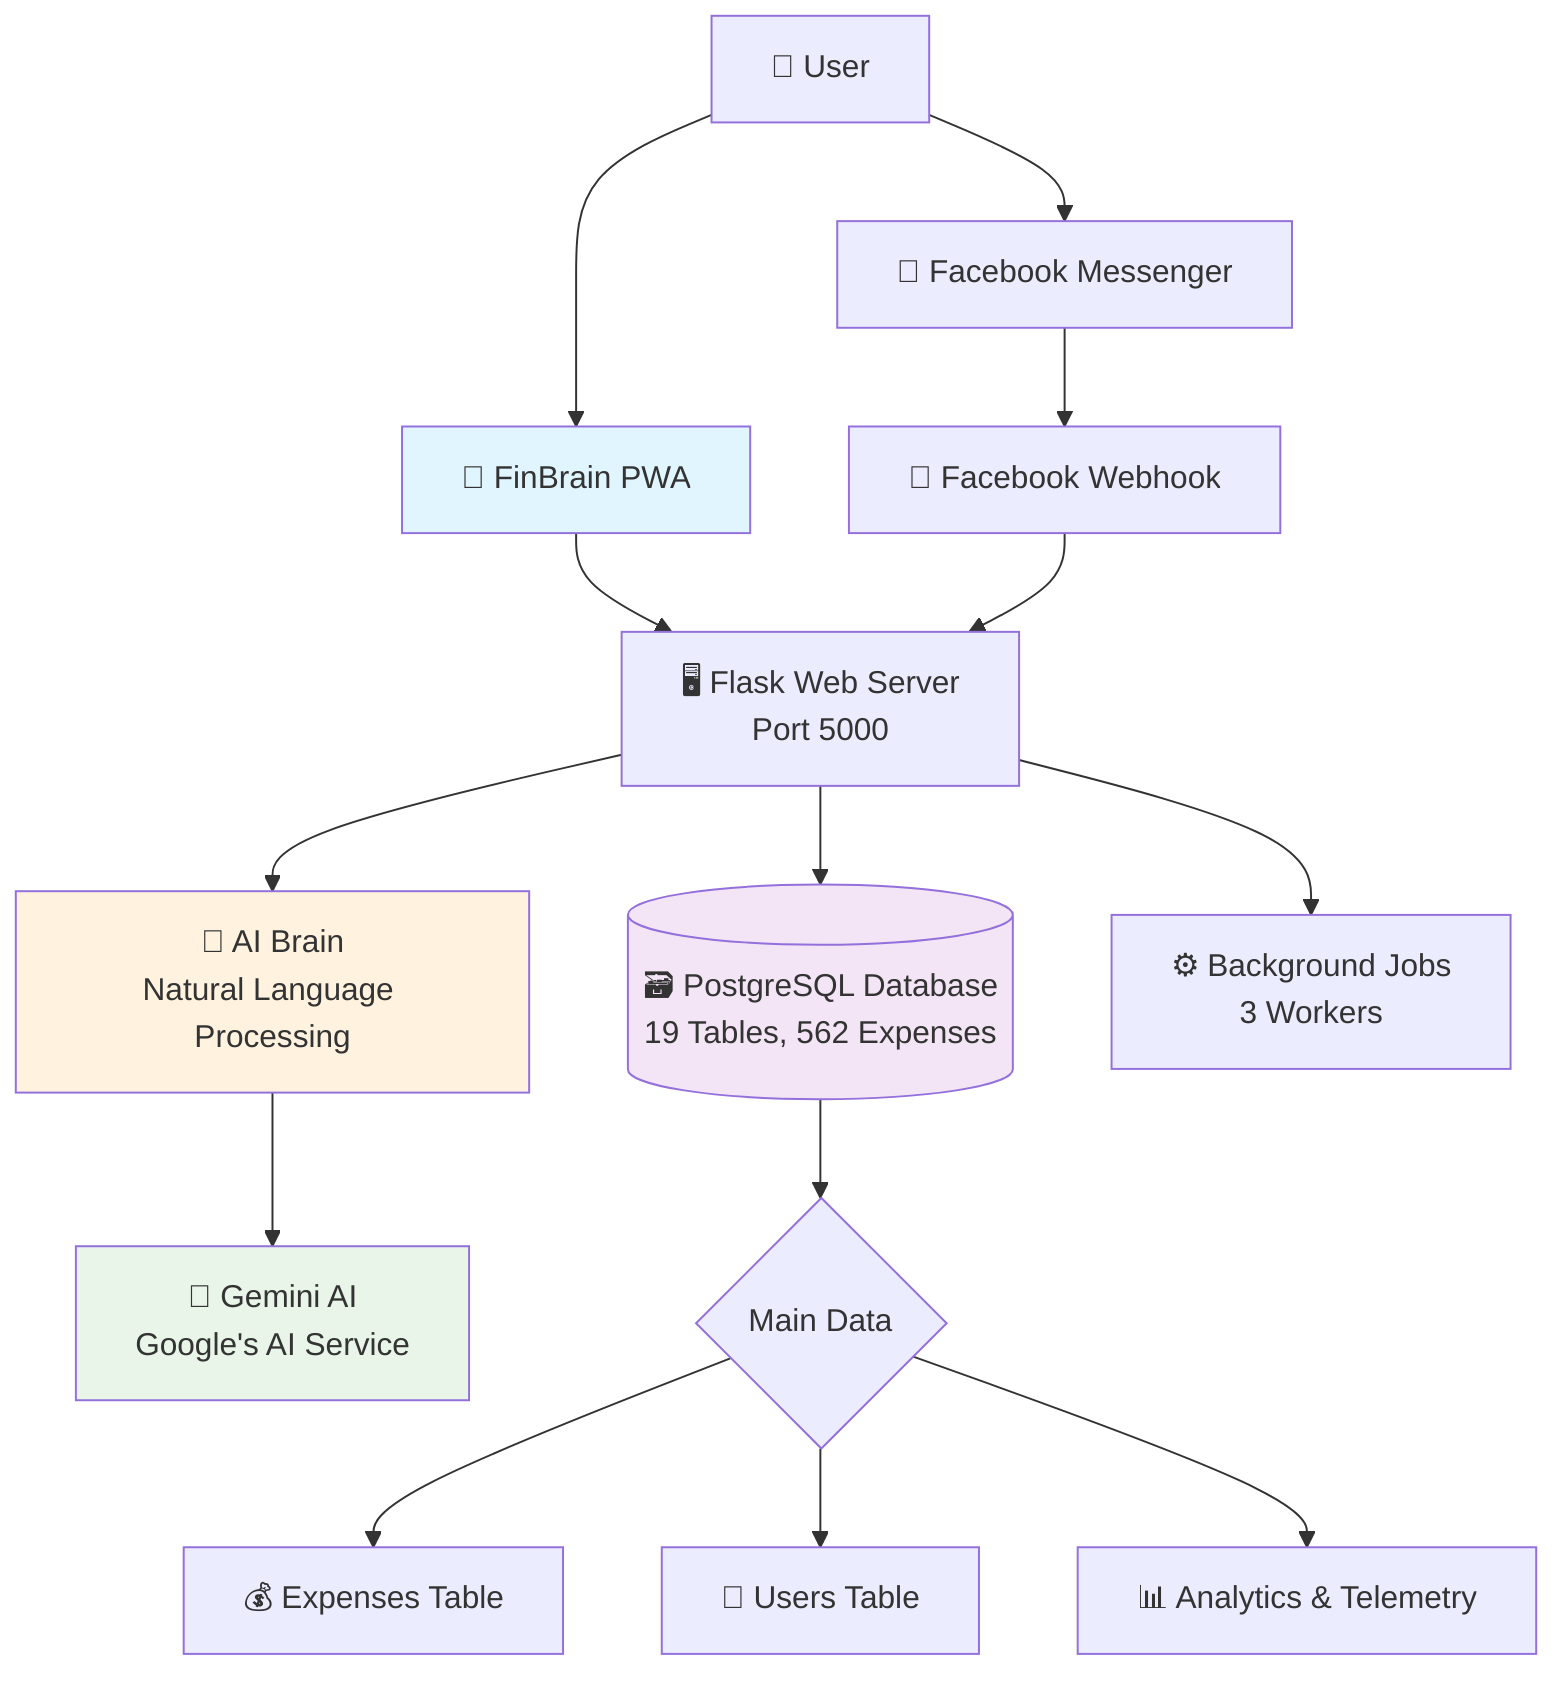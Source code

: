 graph TB
    User[👤 User] --> PWA[📱 FinBrain PWA]
    User --> FB[📱 Facebook Messenger]
    
    PWA --> WebServer[🖥️ Flask Web Server<br/>Port 5000]
    FB --> Webhook[🔗 Facebook Webhook]
    Webhook --> WebServer
    
    WebServer --> Brain[🧠 AI Brain<br/>Natural Language Processing]
    Brain --> Gemini[🤖 Gemini AI<br/>Google's AI Service]
    
    WebServer --> Database[(🗃️ PostgreSQL Database<br/>19 Tables, 562 Expenses)]
    WebServer --> Background[⚙️ Background Jobs<br/>3 Workers]
    
    Database --> Tables{Main Data}
    Tables --> Expenses[💰 Expenses Table]
    Tables --> Users[👥 Users Table] 
    Tables --> Analytics[📊 Analytics & Telemetry]
    
    style PWA fill:#e1f5fe
    style Brain fill:#fff3e0
    style Database fill:#f3e5f5
    style Gemini fill:#e8f5e8